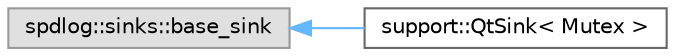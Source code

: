 digraph "Graphical Class Hierarchy"
{
 // LATEX_PDF_SIZE
  bgcolor="transparent";
  edge [fontname=Helvetica,fontsize=10,labelfontname=Helvetica,labelfontsize=10];
  node [fontname=Helvetica,fontsize=10,shape=box,height=0.2,width=0.4];
  rankdir="LR";
  Node0 [id="Node000000",label="spdlog::sinks::base_sink",height=0.2,width=0.4,color="grey60", fillcolor="#E0E0E0", style="filled",tooltip=" "];
  Node0 -> Node1 [id="edge54_Node000000_Node000001",dir="back",color="steelblue1",style="solid",tooltip=" "];
  Node1 [id="Node000001",label="support::QtSink\< Mutex \>",height=0.2,width=0.4,color="grey40", fillcolor="white", style="filled",URL="$classsupport_1_1QtSink.html",tooltip=" "];
}
